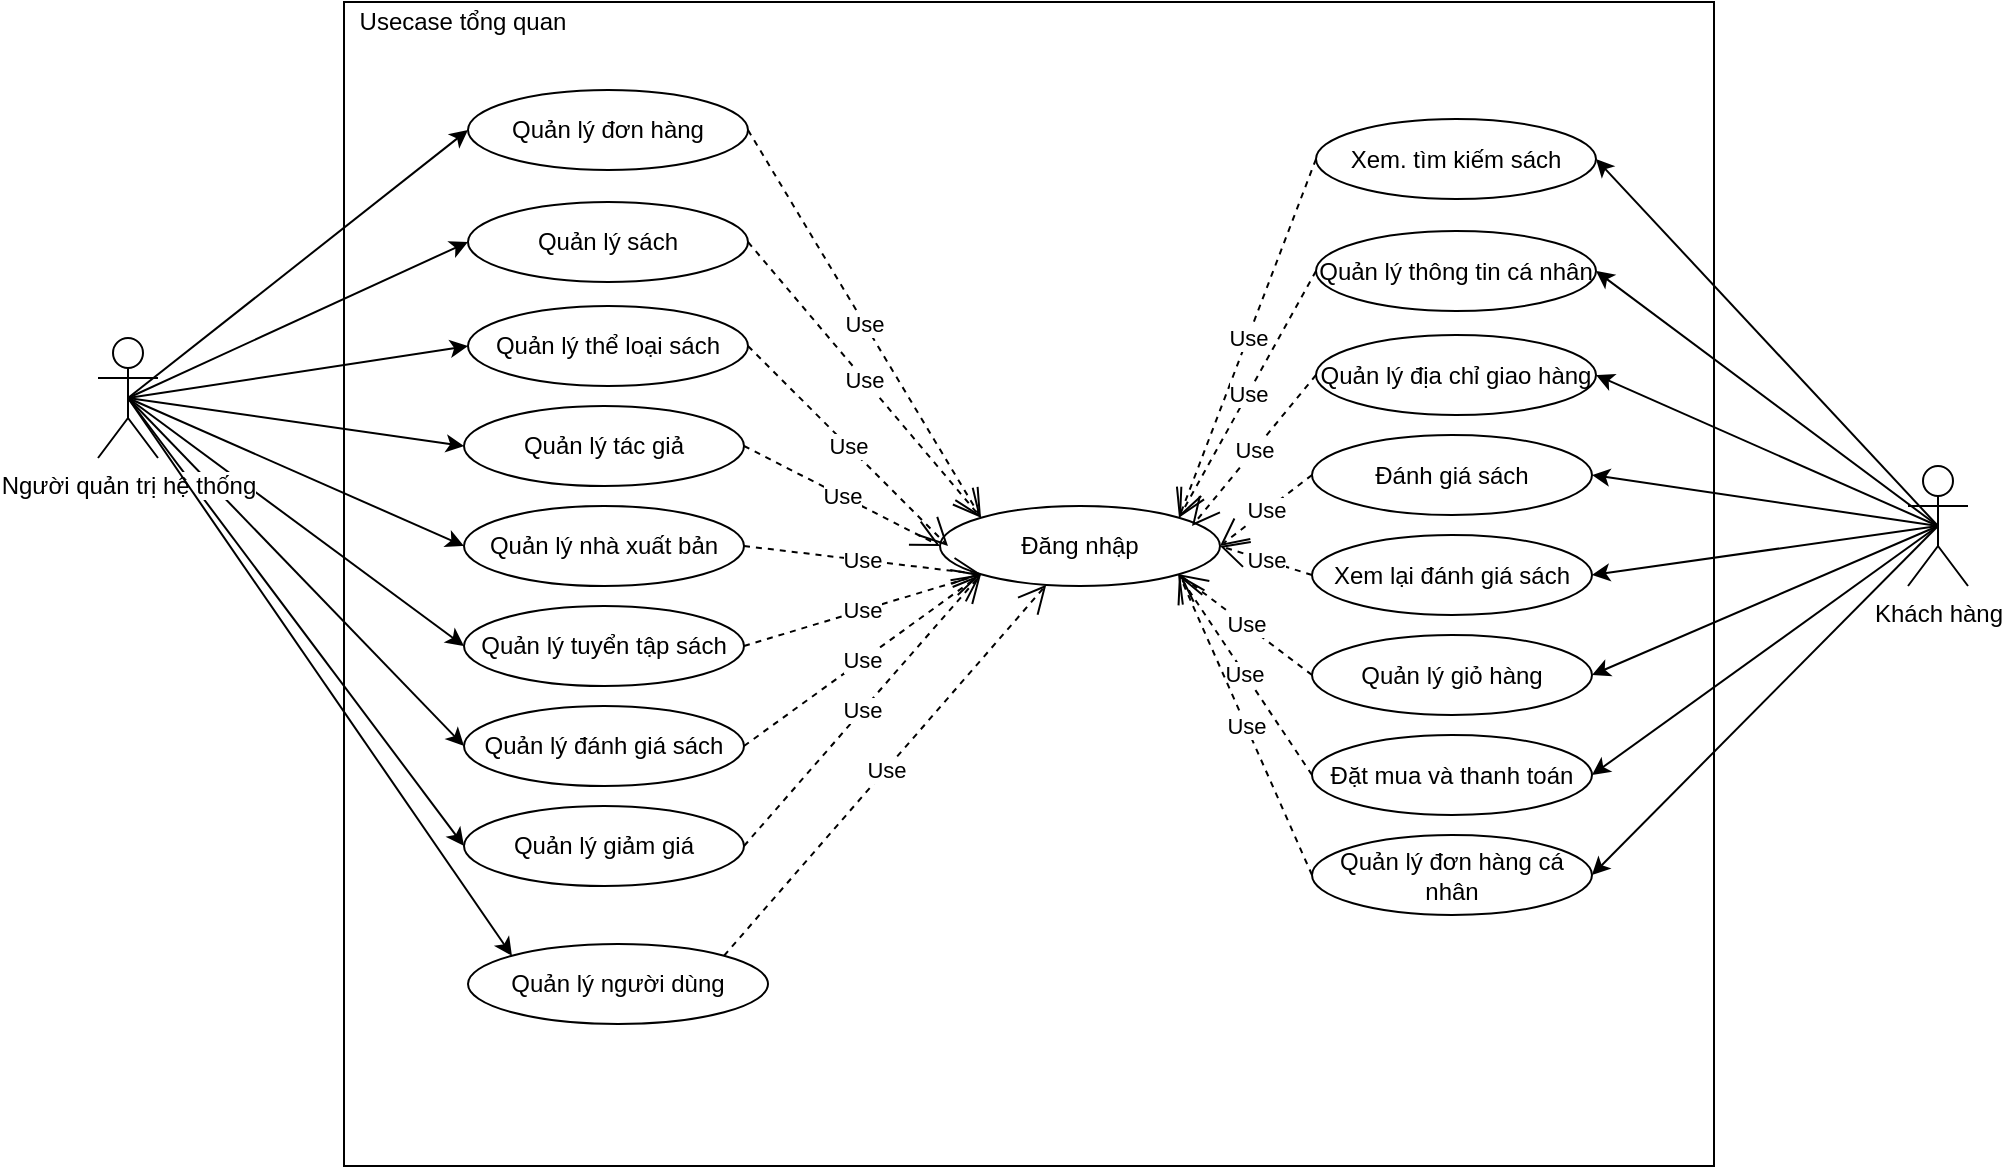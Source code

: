 <mxfile version="11.1.4" type="device"><diagram id="sDdkte0XzVzK-mnQYOW9" name="Page-1"><mxGraphModel dx="1086" dy="848" grid="0" gridSize="10" guides="1" tooltips="1" connect="1" arrows="1" fold="1" page="0" pageScale="1" pageWidth="850" pageHeight="1100" math="0" shadow="0"><root><mxCell id="0"/><mxCell id="1" parent="0"/><mxCell id="SlHUGclI04gHYGdj1uuB-1" value="" style="rounded=0;whiteSpace=wrap;html=1;" parent="1" vertex="1"><mxGeometry x="250" y="98" width="685" height="582" as="geometry"/></mxCell><mxCell id="SlHUGclI04gHYGdj1uuB-8" value="Đăng nhập" style="ellipse;whiteSpace=wrap;html=1;" parent="1" vertex="1"><mxGeometry x="548" y="350" width="140" height="40" as="geometry"/></mxCell><mxCell id="SlHUGclI04gHYGdj1uuB-9" value="Usecase tổng quan" style="text;html=1;strokeColor=none;fillColor=none;align=center;verticalAlign=middle;whiteSpace=wrap;rounded=0;" parent="1" vertex="1"><mxGeometry x="250" y="98" width="119" height="20" as="geometry"/></mxCell><mxCell id="SlHUGclI04gHYGdj1uuB-13" value="Quản lý đơn hàng" style="ellipse;whiteSpace=wrap;html=1;" parent="1" vertex="1"><mxGeometry x="312" y="142" width="140" height="40" as="geometry"/></mxCell><mxCell id="SlHUGclI04gHYGdj1uuB-14" value="Quản lý sách" style="ellipse;whiteSpace=wrap;html=1;" parent="1" vertex="1"><mxGeometry x="312" y="198" width="140" height="40" as="geometry"/></mxCell><mxCell id="SlHUGclI04gHYGdj1uuB-15" value="Quản lý tuyển tập sách&lt;span style=&quot;color: rgba(0 , 0 , 0 , 0) ; font-family: monospace ; font-size: 0px&quot;&gt;%3CmxGraphModel%3E%3Croot%3E%3CmxCell%20id%3D%220%22%2F%3E%3CmxCell%20id%3D%221%22%20parent%3D%220%22%2F%3E%3CmxCell%20id%3D%222%22%20value%3D%22Qu%E1%BA%A3n%20l%C3%BD%20s%C3%A1ch%22%20style%3D%22ellipse%3BwhiteSpace%3Dwrap%3Bhtml%3D1%3B%22%20vertex%3D%221%22%20parent%3D%221%22%3E%3CmxGeometry%20x%3D%22310%22%20y%3D%22200%22%20width%3D%22140%22%20height%3D%2240%22%20as%3D%22geometry%22%2F%3E%3C%2FmxCell%3E%3C%2Froot%3E%3C%2FmxGraphModel%3E&lt;/span&gt;" style="ellipse;whiteSpace=wrap;html=1;" parent="1" vertex="1"><mxGeometry x="310" y="400" width="140" height="40" as="geometry"/></mxCell><mxCell id="SlHUGclI04gHYGdj1uuB-16" value="Quản lý nhà xuất bản" style="ellipse;whiteSpace=wrap;html=1;" parent="1" vertex="1"><mxGeometry x="310" y="350" width="140" height="40" as="geometry"/></mxCell><mxCell id="SlHUGclI04gHYGdj1uuB-17" value="Quản lý thể loại sách" style="ellipse;whiteSpace=wrap;html=1;" parent="1" vertex="1"><mxGeometry x="312" y="250" width="140" height="40" as="geometry"/></mxCell><mxCell id="SlHUGclI04gHYGdj1uuB-18" value="Quản lý tác giả" style="ellipse;whiteSpace=wrap;html=1;" parent="1" vertex="1"><mxGeometry x="310" y="300" width="140" height="40" as="geometry"/></mxCell><mxCell id="SlHUGclI04gHYGdj1uuB-19" value="Quản lý đánh giá sách&lt;span style=&quot;color: rgba(0 , 0 , 0 , 0) ; font-family: monospace ; font-size: 0px&quot;&gt;%3CmxGraphModel%3E%3Croot%3E%3CmxCell%20id%3D%220%22%2F%3E%3CmxCell%20id%3D%221%22%20parent%3D%220%22%2F%3E%3CmxCell%20id%3D%222%22%20value%3D%22Qu%E1%BA%A3n%20l%C3%BD%20s%C3%A1ch%22%20style%3D%22ellipse%3BwhiteSpace%3Dwrap%3Bhtml%3D1%3B%22%20vertex%3D%221%22%20parent%3D%221%22%3E%3CmxGeometry%20x%3D%22310%22%20y%3D%22200%22%20width%3D%22140%22%20height%3D%2240%22%20as%3D%22geometry%22%2F%3E%3C%2FmxCell%3E%3C%2Froot%3E%3C%2FmxGraphModel%3E&lt;/span&gt;" style="ellipse;whiteSpace=wrap;html=1;" parent="1" vertex="1"><mxGeometry x="310" y="450" width="140" height="40" as="geometry"/></mxCell><mxCell id="SlHUGclI04gHYGdj1uuB-21" value="Quản lý giảm giá&lt;span style=&quot;color: rgba(0 , 0 , 0 , 0) ; font-family: monospace ; font-size: 0px&quot;&gt;%3CmxGraphModel%3E%3Croot%3E%3CmxCell%20id%3D%220%22%2F%3E%3CmxCell%20id%3D%221%22%20parent%3D%220%22%2F%3E%3CmxCell%20id%3D%222%22%20value%3D%22Qu%E1%BA%A3n%20l%C3%BD%20s%C3%A1ch%22%20style%3D%22ellipse%3BwhiteSpace%3Dwrap%3Bhtml%3D1%3B%22%20vertex%3D%221%22%20parent%3D%221%22%3E%3CmxGeometry%20x%3D%22310%22%20y%3D%22200%22%20width%3D%22140%22%20height%3D%2240%22%20as%3D%22geometry%22%2F%3E%3C%2FmxCell%3E%3C%2Froot%3E%3C%2FmxGraphModel%3&lt;/span&gt;" style="ellipse;whiteSpace=wrap;html=1;" parent="1" vertex="1"><mxGeometry x="310" y="500" width="140" height="40" as="geometry"/></mxCell><mxCell id="SlHUGclI04gHYGdj1uuB-22" value="Quản lý người dùng" style="ellipse;whiteSpace=wrap;html=1;" parent="1" vertex="1"><mxGeometry x="312" y="569" width="150" height="40" as="geometry"/></mxCell><mxCell id="SlHUGclI04gHYGdj1uuB-24" value="" style="endArrow=classic;html=1;exitX=0.5;exitY=0.5;exitDx=0;exitDy=0;exitPerimeter=0;entryX=0;entryY=0.5;entryDx=0;entryDy=0;" parent="1" source="SlHUGclI04gHYGdj1uuB-4" target="SlHUGclI04gHYGdj1uuB-13" edge="1"><mxGeometry width="50" height="50" relative="1" as="geometry"><mxPoint x="190" y="280" as="sourcePoint"/><mxPoint x="240" y="230" as="targetPoint"/></mxGeometry></mxCell><mxCell id="SlHUGclI04gHYGdj1uuB-25" value="" style="endArrow=classic;html=1;exitX=0.5;exitY=0.5;exitDx=0;exitDy=0;exitPerimeter=0;entryX=0;entryY=0.5;entryDx=0;entryDy=0;" parent="1" source="SlHUGclI04gHYGdj1uuB-4" target="SlHUGclI04gHYGdj1uuB-14" edge="1"><mxGeometry width="50" height="50" relative="1" as="geometry"><mxPoint x="190" y="280" as="sourcePoint"/><mxPoint x="240" y="230" as="targetPoint"/></mxGeometry></mxCell><mxCell id="SlHUGclI04gHYGdj1uuB-26" value="" style="endArrow=classic;html=1;exitX=0.5;exitY=0.5;exitDx=0;exitDy=0;exitPerimeter=0;entryX=0;entryY=0.5;entryDx=0;entryDy=0;" parent="1" source="SlHUGclI04gHYGdj1uuB-4" target="SlHUGclI04gHYGdj1uuB-17" edge="1"><mxGeometry width="50" height="50" relative="1" as="geometry"><mxPoint x="190" y="300" as="sourcePoint"/><mxPoint x="240" y="250" as="targetPoint"/></mxGeometry></mxCell><mxCell id="SlHUGclI04gHYGdj1uuB-27" value="" style="endArrow=classic;html=1;exitX=0.5;exitY=0.5;exitDx=0;exitDy=0;exitPerimeter=0;entryX=0;entryY=0.5;entryDx=0;entryDy=0;" parent="1" source="SlHUGclI04gHYGdj1uuB-4" target="SlHUGclI04gHYGdj1uuB-18" edge="1"><mxGeometry width="50" height="50" relative="1" as="geometry"><mxPoint x="200" y="360" as="sourcePoint"/><mxPoint x="250" y="310" as="targetPoint"/></mxGeometry></mxCell><mxCell id="SlHUGclI04gHYGdj1uuB-29" value="" style="endArrow=classic;html=1;exitX=0.5;exitY=0.5;exitDx=0;exitDy=0;exitPerimeter=0;entryX=0;entryY=0.5;entryDx=0;entryDy=0;" parent="1" source="SlHUGclI04gHYGdj1uuB-4" target="SlHUGclI04gHYGdj1uuB-16" edge="1"><mxGeometry width="50" height="50" relative="1" as="geometry"><mxPoint x="165" y="250" as="sourcePoint"/><mxPoint x="320" y="330" as="targetPoint"/></mxGeometry></mxCell><mxCell id="SlHUGclI04gHYGdj1uuB-34" value="" style="endArrow=classic;html=1;exitX=0.5;exitY=0.5;exitDx=0;exitDy=0;exitPerimeter=0;entryX=0;entryY=0.5;entryDx=0;entryDy=0;" parent="1" source="SlHUGclI04gHYGdj1uuB-4" target="SlHUGclI04gHYGdj1uuB-15" edge="1"><mxGeometry width="50" height="50" relative="1" as="geometry"><mxPoint x="215" y="300" as="sourcePoint"/><mxPoint x="370" y="380" as="targetPoint"/></mxGeometry></mxCell><mxCell id="SlHUGclI04gHYGdj1uuB-35" value="" style="endArrow=classic;html=1;exitX=0.5;exitY=0.5;exitDx=0;exitDy=0;exitPerimeter=0;entryX=0;entryY=0.5;entryDx=0;entryDy=0;" parent="1" source="SlHUGclI04gHYGdj1uuB-4" target="SlHUGclI04gHYGdj1uuB-19" edge="1"><mxGeometry width="50" height="50" relative="1" as="geometry"><mxPoint x="225" y="310" as="sourcePoint"/><mxPoint x="380" y="390" as="targetPoint"/></mxGeometry></mxCell><mxCell id="SlHUGclI04gHYGdj1uuB-37" value="" style="endArrow=classic;html=1;exitX=0.5;exitY=0.5;exitDx=0;exitDy=0;exitPerimeter=0;entryX=0;entryY=0.5;entryDx=0;entryDy=0;" parent="1" source="SlHUGclI04gHYGdj1uuB-4" target="SlHUGclI04gHYGdj1uuB-21" edge="1"><mxGeometry width="50" height="50" relative="1" as="geometry"><mxPoint x="235" y="320" as="sourcePoint"/><mxPoint x="390" y="400" as="targetPoint"/></mxGeometry></mxCell><mxCell id="SlHUGclI04gHYGdj1uuB-40" value="Use" style="endArrow=open;endSize=12;dashed=1;html=1;exitX=1;exitY=0.5;exitDx=0;exitDy=0;entryX=0;entryY=0;entryDx=0;entryDy=0;" parent="1" source="SlHUGclI04gHYGdj1uuB-13" target="SlHUGclI04gHYGdj1uuB-8" edge="1"><mxGeometry width="160" relative="1" as="geometry"><mxPoint x="490" y="170" as="sourcePoint"/><mxPoint x="650" y="170" as="targetPoint"/></mxGeometry></mxCell><mxCell id="SlHUGclI04gHYGdj1uuB-41" value="Use" style="endArrow=open;endSize=12;dashed=1;html=1;exitX=1;exitY=0.5;exitDx=0;exitDy=0;entryX=0;entryY=0;entryDx=0;entryDy=0;" parent="1" source="SlHUGclI04gHYGdj1uuB-14" target="SlHUGclI04gHYGdj1uuB-8" edge="1"><mxGeometry width="160" relative="1" as="geometry"><mxPoint x="462" y="172" as="sourcePoint"/><mxPoint x="530" y="280" as="targetPoint"/></mxGeometry></mxCell><mxCell id="SlHUGclI04gHYGdj1uuB-42" value="Use" style="endArrow=open;endSize=12;dashed=1;html=1;exitX=1;exitY=0.5;exitDx=0;exitDy=0;" parent="1" source="SlHUGclI04gHYGdj1uuB-17" edge="1"><mxGeometry width="160" relative="1" as="geometry"><mxPoint x="472" y="182" as="sourcePoint"/><mxPoint x="552" y="370" as="targetPoint"/></mxGeometry></mxCell><mxCell id="SlHUGclI04gHYGdj1uuB-43" value="Use" style="endArrow=open;endSize=12;dashed=1;html=1;exitX=1;exitY=0.5;exitDx=0;exitDy=0;" parent="1" source="SlHUGclI04gHYGdj1uuB-18" edge="1"><mxGeometry width="160" relative="1" as="geometry"><mxPoint x="482" y="192" as="sourcePoint"/><mxPoint x="548" y="370" as="targetPoint"/></mxGeometry></mxCell><mxCell id="SlHUGclI04gHYGdj1uuB-44" value="Use" style="endArrow=open;endSize=12;dashed=1;html=1;exitX=1;exitY=0.5;exitDx=0;exitDy=0;entryX=0;entryY=1;entryDx=0;entryDy=0;" parent="1" source="SlHUGclI04gHYGdj1uuB-16" target="SlHUGclI04gHYGdj1uuB-8" edge="1"><mxGeometry width="160" relative="1" as="geometry"><mxPoint x="492" y="202" as="sourcePoint"/><mxPoint x="576" y="320" as="targetPoint"/></mxGeometry></mxCell><mxCell id="SlHUGclI04gHYGdj1uuB-45" value="Use" style="endArrow=open;endSize=12;dashed=1;html=1;exitX=1;exitY=0.5;exitDx=0;exitDy=0;entryX=0;entryY=1;entryDx=0;entryDy=0;" parent="1" source="SlHUGclI04gHYGdj1uuB-15" target="SlHUGclI04gHYGdj1uuB-8" edge="1"><mxGeometry width="160" relative="1" as="geometry"><mxPoint x="502" y="212" as="sourcePoint"/><mxPoint x="586" y="330" as="targetPoint"/></mxGeometry></mxCell><mxCell id="SlHUGclI04gHYGdj1uuB-48" value="Use" style="endArrow=open;endSize=12;dashed=1;html=1;exitX=1;exitY=0.5;exitDx=0;exitDy=0;entryX=0;entryY=1;entryDx=0;entryDy=0;" parent="1" source="SlHUGclI04gHYGdj1uuB-19" target="SlHUGclI04gHYGdj1uuB-8" edge="1"><mxGeometry width="160" relative="1" as="geometry"><mxPoint x="460.0" y="430" as="sourcePoint"/><mxPoint x="566.712" y="304.202" as="targetPoint"/></mxGeometry></mxCell><mxCell id="SlHUGclI04gHYGdj1uuB-49" value="Use" style="endArrow=open;endSize=12;dashed=1;html=1;exitX=1;exitY=0.5;exitDx=0;exitDy=0;entryX=0;entryY=1;entryDx=0;entryDy=0;" parent="1" source="SlHUGclI04gHYGdj1uuB-21" target="SlHUGclI04gHYGdj1uuB-8" edge="1"><mxGeometry width="160" relative="1" as="geometry"><mxPoint x="470.0" y="440" as="sourcePoint"/><mxPoint x="550" y="290" as="targetPoint"/></mxGeometry></mxCell><mxCell id="SlHUGclI04gHYGdj1uuB-50" value="Use" style="endArrow=open;endSize=12;dashed=1;html=1;exitX=1;exitY=0;exitDx=0;exitDy=0;" parent="1" source="SlHUGclI04gHYGdj1uuB-22" target="SlHUGclI04gHYGdj1uuB-8" edge="1"><mxGeometry width="160" relative="1" as="geometry"><mxPoint x="480.0" y="450" as="sourcePoint"/><mxPoint x="586.712" y="324.202" as="targetPoint"/></mxGeometry></mxCell><mxCell id="SlHUGclI04gHYGdj1uuB-4" value="Người quản trị hệ thống" style="shape=umlActor;verticalLabelPosition=bottom;labelBackgroundColor=#ffffff;verticalAlign=top;html=1;outlineConnect=0;" parent="1" vertex="1"><mxGeometry x="127" y="266" width="30" height="60" as="geometry"/></mxCell><mxCell id="moE5S_BiCz6cJgdy5_f0-5" value="" style="endArrow=classic;html=1;exitX=0.5;exitY=0.5;exitDx=0;exitDy=0;exitPerimeter=0;entryX=0;entryY=0;entryDx=0;entryDy=0;" parent="1" source="SlHUGclI04gHYGdj1uuB-4" target="SlHUGclI04gHYGdj1uuB-22" edge="1"><mxGeometry width="50" height="50" relative="1" as="geometry"><mxPoint x="126" y="516" as="sourcePoint"/><mxPoint x="176" y="466" as="targetPoint"/></mxGeometry></mxCell><mxCell id="moE5S_BiCz6cJgdy5_f0-7" value="Xem. tìm kiếm sách" style="ellipse;whiteSpace=wrap;html=1;" parent="1" vertex="1"><mxGeometry x="736" y="156.5" width="140" height="40" as="geometry"/></mxCell><mxCell id="moE5S_BiCz6cJgdy5_f0-8" value="Quản lý thông tin cá nhân" style="ellipse;whiteSpace=wrap;html=1;" parent="1" vertex="1"><mxGeometry x="736" y="212.5" width="140" height="40" as="geometry"/></mxCell><mxCell id="moE5S_BiCz6cJgdy5_f0-9" value="Quản lý giỏ hàng" style="ellipse;whiteSpace=wrap;html=1;" parent="1" vertex="1"><mxGeometry x="734" y="414.5" width="140" height="40" as="geometry"/></mxCell><mxCell id="moE5S_BiCz6cJgdy5_f0-10" value="Xem lại đánh giá sách" style="ellipse;whiteSpace=wrap;html=1;" parent="1" vertex="1"><mxGeometry x="734" y="364.5" width="140" height="40" as="geometry"/></mxCell><mxCell id="moE5S_BiCz6cJgdy5_f0-11" value="Quản lý địa chỉ giao hàng" style="ellipse;whiteSpace=wrap;html=1;" parent="1" vertex="1"><mxGeometry x="736" y="264.5" width="140" height="40" as="geometry"/></mxCell><mxCell id="moE5S_BiCz6cJgdy5_f0-12" value="Đánh giá sách" style="ellipse;whiteSpace=wrap;html=1;" parent="1" vertex="1"><mxGeometry x="734" y="314.5" width="140" height="40" as="geometry"/></mxCell><mxCell id="moE5S_BiCz6cJgdy5_f0-13" value="Đặt mua và thanh toán" style="ellipse;whiteSpace=wrap;html=1;" parent="1" vertex="1"><mxGeometry x="734" y="464.5" width="140" height="40" as="geometry"/></mxCell><mxCell id="moE5S_BiCz6cJgdy5_f0-14" value="Quản lý đơn hàng cá nhân" style="ellipse;whiteSpace=wrap;html=1;" parent="1" vertex="1"><mxGeometry x="734" y="514.5" width="140" height="40" as="geometry"/></mxCell><mxCell id="moE5S_BiCz6cJgdy5_f0-16" value="Use" style="endArrow=open;endSize=12;dashed=1;html=1;entryX=1;entryY=0;entryDx=0;entryDy=0;exitX=0;exitY=0.5;exitDx=0;exitDy=0;" parent="1" source="moE5S_BiCz6cJgdy5_f0-7" target="SlHUGclI04gHYGdj1uuB-8" edge="1"><mxGeometry width="160" relative="1" as="geometry"><mxPoint x="579" y="200" as="sourcePoint"/><mxPoint x="739" y="200" as="targetPoint"/></mxGeometry></mxCell><mxCell id="moE5S_BiCz6cJgdy5_f0-17" value="Use" style="endArrow=open;endSize=12;dashed=1;html=1;exitX=0;exitY=0.5;exitDx=0;exitDy=0;entryX=1;entryY=0;entryDx=0;entryDy=0;" parent="1" source="moE5S_BiCz6cJgdy5_f0-8" target="SlHUGclI04gHYGdj1uuB-8" edge="1"><mxGeometry width="160" relative="1" as="geometry"><mxPoint x="614" y="526" as="sourcePoint"/><mxPoint x="774" y="526" as="targetPoint"/></mxGeometry></mxCell><mxCell id="moE5S_BiCz6cJgdy5_f0-18" value="Use" style="endArrow=open;endSize=12;dashed=1;html=1;exitX=0;exitY=0.5;exitDx=0;exitDy=0;entryX=0.9;entryY=0.25;entryDx=0;entryDy=0;entryPerimeter=0;" parent="1" source="moE5S_BiCz6cJgdy5_f0-11" target="SlHUGclI04gHYGdj1uuB-8" edge="1"><mxGeometry width="160" relative="1" as="geometry"><mxPoint x="545" y="547" as="sourcePoint"/><mxPoint x="705" y="547" as="targetPoint"/></mxGeometry></mxCell><mxCell id="moE5S_BiCz6cJgdy5_f0-19" value="Use" style="endArrow=open;endSize=12;dashed=1;html=1;exitX=0;exitY=0.5;exitDx=0;exitDy=0;entryX=1;entryY=0.5;entryDx=0;entryDy=0;" parent="1" source="moE5S_BiCz6cJgdy5_f0-12" target="SlHUGclI04gHYGdj1uuB-8" edge="1"><mxGeometry width="160" relative="1" as="geometry"><mxPoint x="572" y="565" as="sourcePoint"/><mxPoint x="732" y="565" as="targetPoint"/></mxGeometry></mxCell><mxCell id="moE5S_BiCz6cJgdy5_f0-20" value="Use" style="endArrow=open;endSize=12;dashed=1;html=1;exitX=0;exitY=0.5;exitDx=0;exitDy=0;entryX=1;entryY=0.5;entryDx=0;entryDy=0;" parent="1" source="moE5S_BiCz6cJgdy5_f0-10" target="SlHUGclI04gHYGdj1uuB-8" edge="1"><mxGeometry width="160" relative="1" as="geometry"><mxPoint x="541" y="563" as="sourcePoint"/><mxPoint x="701" y="563" as="targetPoint"/></mxGeometry></mxCell><mxCell id="moE5S_BiCz6cJgdy5_f0-21" value="Use" style="endArrow=open;endSize=12;dashed=1;html=1;exitX=0;exitY=0.5;exitDx=0;exitDy=0;entryX=1;entryY=1;entryDx=0;entryDy=0;" parent="1" source="moE5S_BiCz6cJgdy5_f0-9" target="SlHUGclI04gHYGdj1uuB-8" edge="1"><mxGeometry width="160" relative="1" as="geometry"><mxPoint x="552" y="570" as="sourcePoint"/><mxPoint x="712" y="570" as="targetPoint"/></mxGeometry></mxCell><mxCell id="moE5S_BiCz6cJgdy5_f0-22" value="Use" style="endArrow=open;endSize=12;dashed=1;html=1;exitX=0;exitY=0.5;exitDx=0;exitDy=0;" parent="1" source="moE5S_BiCz6cJgdy5_f0-13" edge="1"><mxGeometry width="160" relative="1" as="geometry"><mxPoint x="593" y="527" as="sourcePoint"/><mxPoint x="667" y="384" as="targetPoint"/></mxGeometry></mxCell><mxCell id="moE5S_BiCz6cJgdy5_f0-23" value="Use" style="endArrow=open;endSize=12;dashed=1;html=1;exitX=0;exitY=0.5;exitDx=0;exitDy=0;entryX=1;entryY=1;entryDx=0;entryDy=0;" parent="1" source="moE5S_BiCz6cJgdy5_f0-14" target="SlHUGclI04gHYGdj1uuB-8" edge="1"><mxGeometry width="160" relative="1" as="geometry"><mxPoint x="608" y="564" as="sourcePoint"/><mxPoint x="768" y="564" as="targetPoint"/></mxGeometry></mxCell><mxCell id="moE5S_BiCz6cJgdy5_f0-24" value="Khách hàng" style="shape=umlActor;verticalLabelPosition=bottom;labelBackgroundColor=#ffffff;verticalAlign=top;html=1;" parent="1" vertex="1"><mxGeometry x="1032" y="330" width="30" height="60" as="geometry"/></mxCell><mxCell id="moE5S_BiCz6cJgdy5_f0-25" value="" style="endArrow=classic;html=1;exitX=0.5;exitY=0.5;exitDx=0;exitDy=0;exitPerimeter=0;entryX=1;entryY=0.5;entryDx=0;entryDy=0;" parent="1" source="moE5S_BiCz6cJgdy5_f0-24" target="moE5S_BiCz6cJgdy5_f0-7" edge="1"><mxGeometry width="50" height="50" relative="1" as="geometry"><mxPoint x="948" y="325" as="sourcePoint"/><mxPoint x="998" y="275" as="targetPoint"/></mxGeometry></mxCell><mxCell id="moE5S_BiCz6cJgdy5_f0-26" value="" style="endArrow=classic;html=1;exitX=0.5;exitY=0.5;exitDx=0;exitDy=0;exitPerimeter=0;entryX=1;entryY=0.5;entryDx=0;entryDy=0;" parent="1" source="moE5S_BiCz6cJgdy5_f0-24" target="moE5S_BiCz6cJgdy5_f0-8" edge="1"><mxGeometry width="50" height="50" relative="1" as="geometry"><mxPoint x="944" y="386" as="sourcePoint"/><mxPoint x="994" y="336" as="targetPoint"/></mxGeometry></mxCell><mxCell id="moE5S_BiCz6cJgdy5_f0-27" value="" style="endArrow=classic;html=1;exitX=0.5;exitY=0.5;exitDx=0;exitDy=0;exitPerimeter=0;entryX=1;entryY=0.5;entryDx=0;entryDy=0;" parent="1" source="moE5S_BiCz6cJgdy5_f0-24" target="moE5S_BiCz6cJgdy5_f0-11" edge="1"><mxGeometry width="50" height="50" relative="1" as="geometry"><mxPoint x="906" y="390" as="sourcePoint"/><mxPoint x="956" y="340" as="targetPoint"/></mxGeometry></mxCell><mxCell id="moE5S_BiCz6cJgdy5_f0-28" value="" style="endArrow=classic;html=1;exitX=0.5;exitY=0.5;exitDx=0;exitDy=0;exitPerimeter=0;entryX=1;entryY=0.5;entryDx=0;entryDy=0;" parent="1" source="moE5S_BiCz6cJgdy5_f0-24" target="moE5S_BiCz6cJgdy5_f0-12" edge="1"><mxGeometry width="50" height="50" relative="1" as="geometry"><mxPoint x="894" y="395" as="sourcePoint"/><mxPoint x="944" y="345" as="targetPoint"/></mxGeometry></mxCell><mxCell id="moE5S_BiCz6cJgdy5_f0-29" value="" style="endArrow=classic;html=1;exitX=0.5;exitY=0.5;exitDx=0;exitDy=0;exitPerimeter=0;entryX=1;entryY=0.5;entryDx=0;entryDy=0;" parent="1" source="moE5S_BiCz6cJgdy5_f0-24" target="moE5S_BiCz6cJgdy5_f0-10" edge="1"><mxGeometry width="50" height="50" relative="1" as="geometry"><mxPoint x="887" y="421" as="sourcePoint"/><mxPoint x="937" y="371" as="targetPoint"/></mxGeometry></mxCell><mxCell id="moE5S_BiCz6cJgdy5_f0-30" value="" style="endArrow=classic;html=1;exitX=0.5;exitY=0.5;exitDx=0;exitDy=0;exitPerimeter=0;entryX=1;entryY=0.5;entryDx=0;entryDy=0;" parent="1" source="moE5S_BiCz6cJgdy5_f0-24" target="moE5S_BiCz6cJgdy5_f0-9" edge="1"><mxGeometry width="50" height="50" relative="1" as="geometry"><mxPoint x="861" y="470" as="sourcePoint"/><mxPoint x="911" y="420" as="targetPoint"/></mxGeometry></mxCell><mxCell id="moE5S_BiCz6cJgdy5_f0-31" value="" style="endArrow=classic;html=1;exitX=0.5;exitY=0.5;exitDx=0;exitDy=0;exitPerimeter=0;entryX=1;entryY=0.5;entryDx=0;entryDy=0;" parent="1" source="moE5S_BiCz6cJgdy5_f0-24" target="moE5S_BiCz6cJgdy5_f0-13" edge="1"><mxGeometry width="50" height="50" relative="1" as="geometry"><mxPoint x="746" y="440" as="sourcePoint"/><mxPoint x="796" y="390" as="targetPoint"/></mxGeometry></mxCell><mxCell id="moE5S_BiCz6cJgdy5_f0-32" value="" style="endArrow=classic;html=1;exitX=0.5;exitY=0.5;exitDx=0;exitDy=0;exitPerimeter=0;entryX=1;entryY=0.5;entryDx=0;entryDy=0;" parent="1" source="moE5S_BiCz6cJgdy5_f0-24" target="moE5S_BiCz6cJgdy5_f0-14" edge="1"><mxGeometry width="50" height="50" relative="1" as="geometry"><mxPoint x="636" y="615" as="sourcePoint"/><mxPoint x="686" y="565" as="targetPoint"/></mxGeometry></mxCell></root></mxGraphModel></diagram></mxfile>